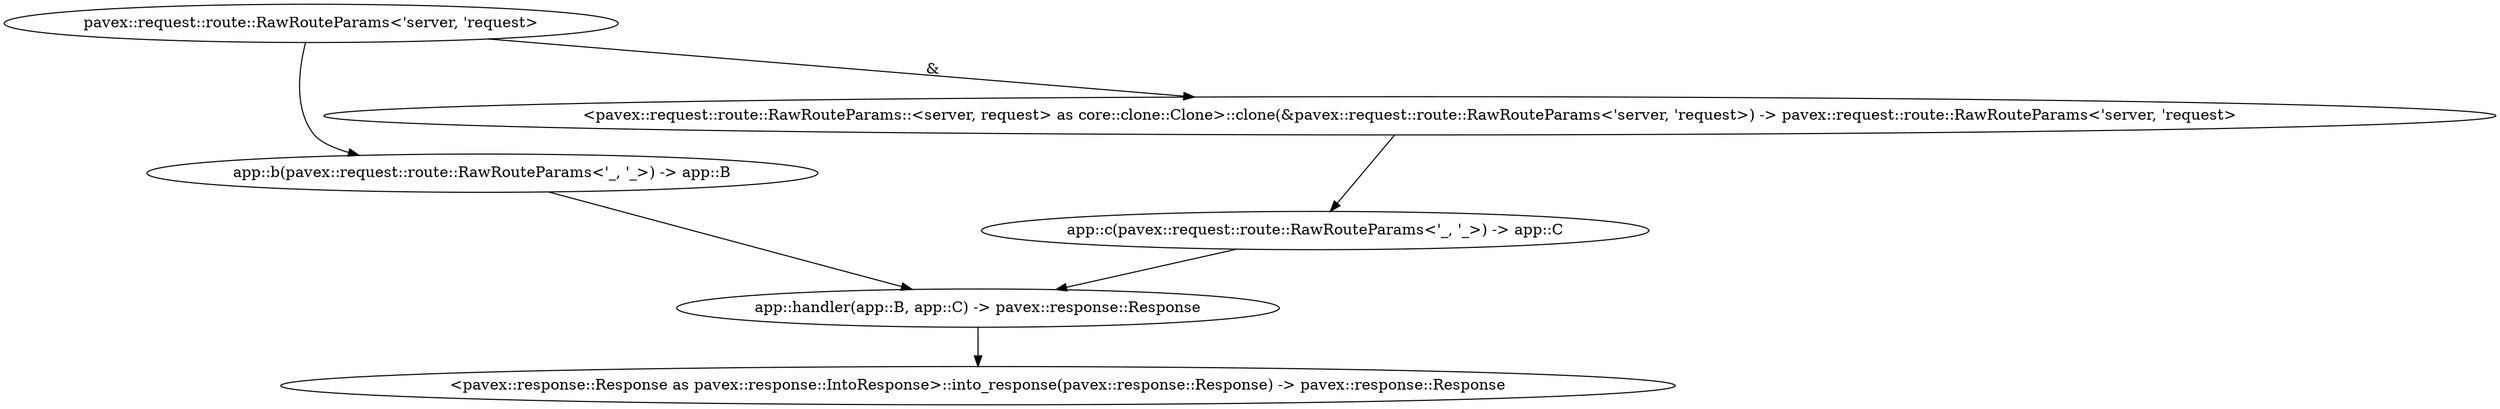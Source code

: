 digraph "GET /home - 0" {
    0 [ label = "app::handler(app::B, app::C) -> pavex::response::Response"]
    1 [ label = "app::c(pavex::request::route::RawRouteParams<'_, '_>) -> app::C"]
    2 [ label = "pavex::request::route::RawRouteParams<'server, 'request>"]
    3 [ label = "app::b(pavex::request::route::RawRouteParams<'_, '_>) -> app::B"]
    4 [ label = "<pavex::response::Response as pavex::response::IntoResponse>::into_response(pavex::response::Response) -> pavex::response::Response"]
    5 [ label = "<pavex::request::route::RawRouteParams::<server, request> as core::clone::Clone>::clone(&pavex::request::route::RawRouteParams<'server, 'request>) -> pavex::request::route::RawRouteParams<'server, 'request>"]
    1 -> 0 [ ]
    3 -> 0 [ ]
    2 -> 3 [ ]
    0 -> 4 [ ]
    2 -> 5 [ label = "&"]
    5 -> 1 [ ]
}

digraph "* /home - 0" {
    0 [ label = "pavex::router::default_fallback(&pavex::router::AllowedMethods) -> pavex::response::Response"]
    2 [ label = "<pavex::response::Response as pavex::response::IntoResponse>::into_response(pavex::response::Response) -> pavex::response::Response"]
    3 [ label = "&pavex::router::AllowedMethods"]
    0 -> 2 [ ]
    3 -> 0 [ ]
}

digraph app_state {
    0 [ label = "crate::ApplicationState() -> crate::ApplicationState"]
}